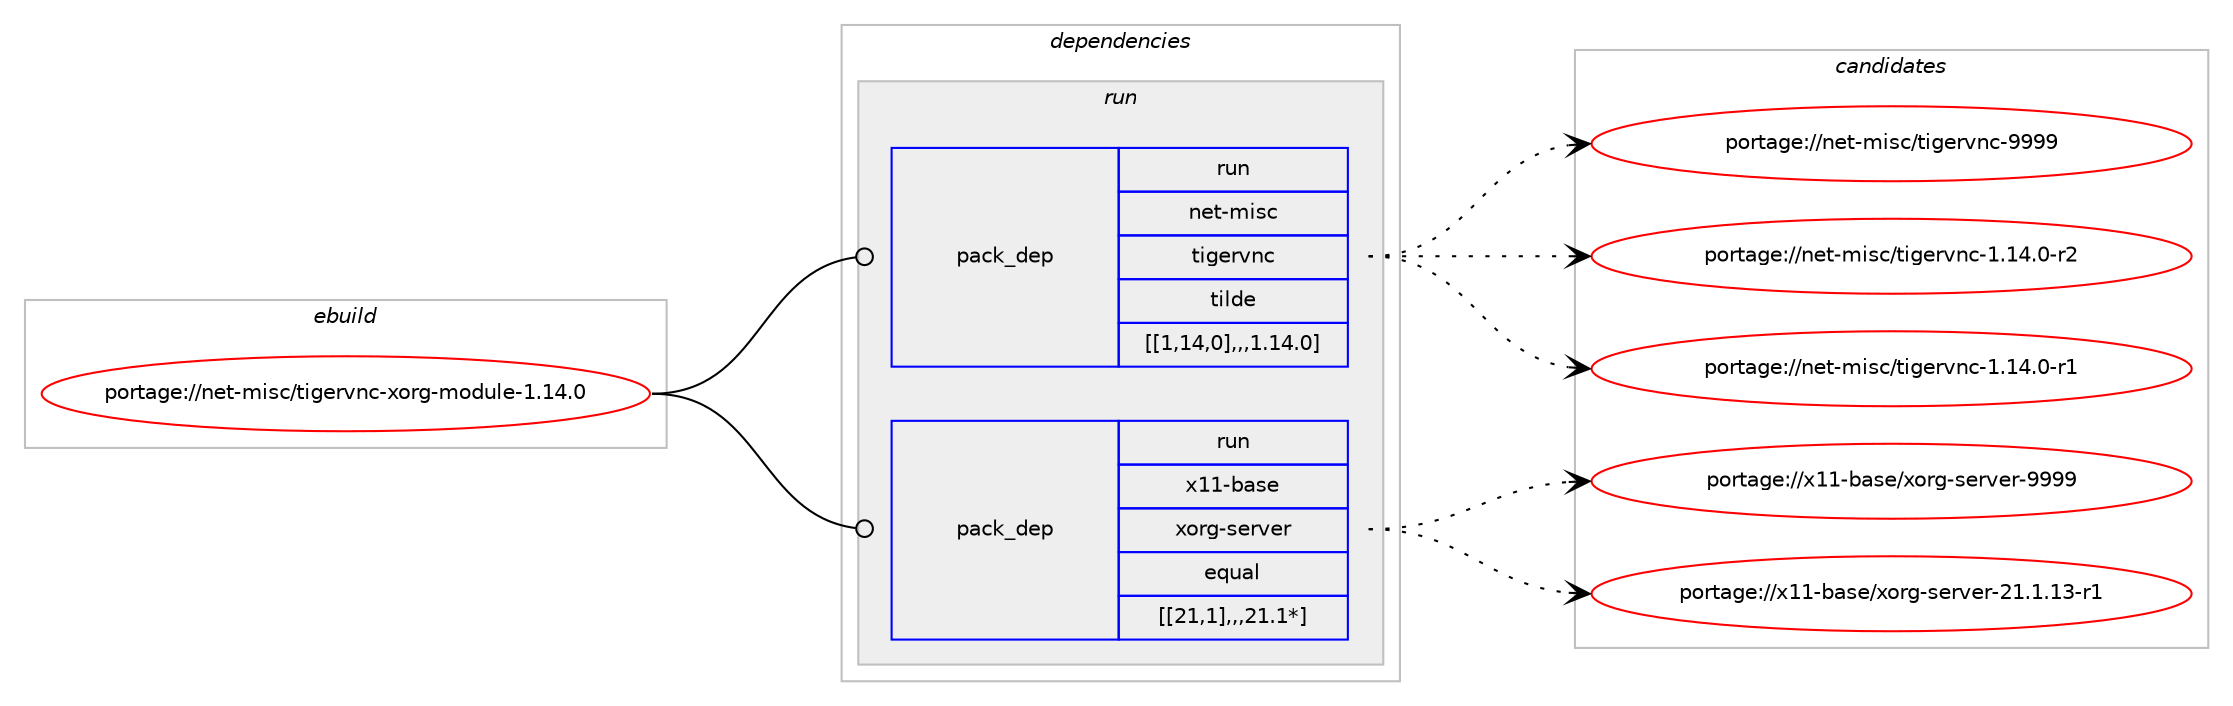 digraph prolog {

# *************
# Graph options
# *************

newrank=true;
concentrate=true;
compound=true;
graph [rankdir=LR,fontname=Helvetica,fontsize=10,ranksep=1.5];#, ranksep=2.5, nodesep=0.2];
edge  [arrowhead=vee];
node  [fontname=Helvetica,fontsize=10];

# **********
# The ebuild
# **********

subgraph cluster_leftcol {
color=gray;
label=<<i>ebuild</i>>;
id [label="portage://net-misc/tigervnc-xorg-module-1.14.0", color=red, width=4, href="../net-misc/tigervnc-xorg-module-1.14.0.svg"];
}

# ****************
# The dependencies
# ****************

subgraph cluster_midcol {
color=gray;
label=<<i>dependencies</i>>;
subgraph cluster_compile {
fillcolor="#eeeeee";
style=filled;
label=<<i>compile</i>>;
}
subgraph cluster_compileandrun {
fillcolor="#eeeeee";
style=filled;
label=<<i>compile and run</i>>;
}
subgraph cluster_run {
fillcolor="#eeeeee";
style=filled;
label=<<i>run</i>>;
subgraph pack338 {
dependency461 [label=<<TABLE BORDER="0" CELLBORDER="1" CELLSPACING="0" CELLPADDING="4" WIDTH="220"><TR><TD ROWSPAN="6" CELLPADDING="30">pack_dep</TD></TR><TR><TD WIDTH="110">run</TD></TR><TR><TD>net-misc</TD></TR><TR><TD>tigervnc</TD></TR><TR><TD>tilde</TD></TR><TR><TD>[[1,14,0],,,1.14.0]</TD></TR></TABLE>>, shape=none, color=blue];
}
id:e -> dependency461:w [weight=20,style="solid",arrowhead="odot"];
subgraph pack339 {
dependency462 [label=<<TABLE BORDER="0" CELLBORDER="1" CELLSPACING="0" CELLPADDING="4" WIDTH="220"><TR><TD ROWSPAN="6" CELLPADDING="30">pack_dep</TD></TR><TR><TD WIDTH="110">run</TD></TR><TR><TD>x11-base</TD></TR><TR><TD>xorg-server</TD></TR><TR><TD>equal</TD></TR><TR><TD>[[21,1],,,21.1*]</TD></TR></TABLE>>, shape=none, color=blue];
}
id:e -> dependency462:w [weight=20,style="solid",arrowhead="odot"];
}
}

# **************
# The candidates
# **************

subgraph cluster_choices {
rank=same;
color=gray;
label=<<i>candidates</i>>;

subgraph choice338 {
color=black;
nodesep=1;
choice110101116451091051159947116105103101114118110994557575757 [label="portage://net-misc/tigervnc-9999", color=red, width=4,href="../net-misc/tigervnc-9999.svg"];
choice11010111645109105115994711610510310111411811099454946495246484511450 [label="portage://net-misc/tigervnc-1.14.0-r2", color=red, width=4,href="../net-misc/tigervnc-1.14.0-r2.svg"];
choice11010111645109105115994711610510310111411811099454946495246484511449 [label="portage://net-misc/tigervnc-1.14.0-r1", color=red, width=4,href="../net-misc/tigervnc-1.14.0-r1.svg"];
dependency461:e -> choice110101116451091051159947116105103101114118110994557575757:w [style=dotted,weight="100"];
dependency461:e -> choice11010111645109105115994711610510310111411811099454946495246484511450:w [style=dotted,weight="100"];
dependency461:e -> choice11010111645109105115994711610510310111411811099454946495246484511449:w [style=dotted,weight="100"];
}
subgraph choice339 {
color=black;
nodesep=1;
choice120494945989711510147120111114103451151011141181011144557575757 [label="portage://x11-base/xorg-server-9999", color=red, width=4,href="../x11-base/xorg-server-9999.svg"];
choice1204949459897115101471201111141034511510111411810111445504946494649514511449 [label="portage://x11-base/xorg-server-21.1.13-r1", color=red, width=4,href="../x11-base/xorg-server-21.1.13-r1.svg"];
dependency462:e -> choice120494945989711510147120111114103451151011141181011144557575757:w [style=dotted,weight="100"];
dependency462:e -> choice1204949459897115101471201111141034511510111411810111445504946494649514511449:w [style=dotted,weight="100"];
}
}

}
